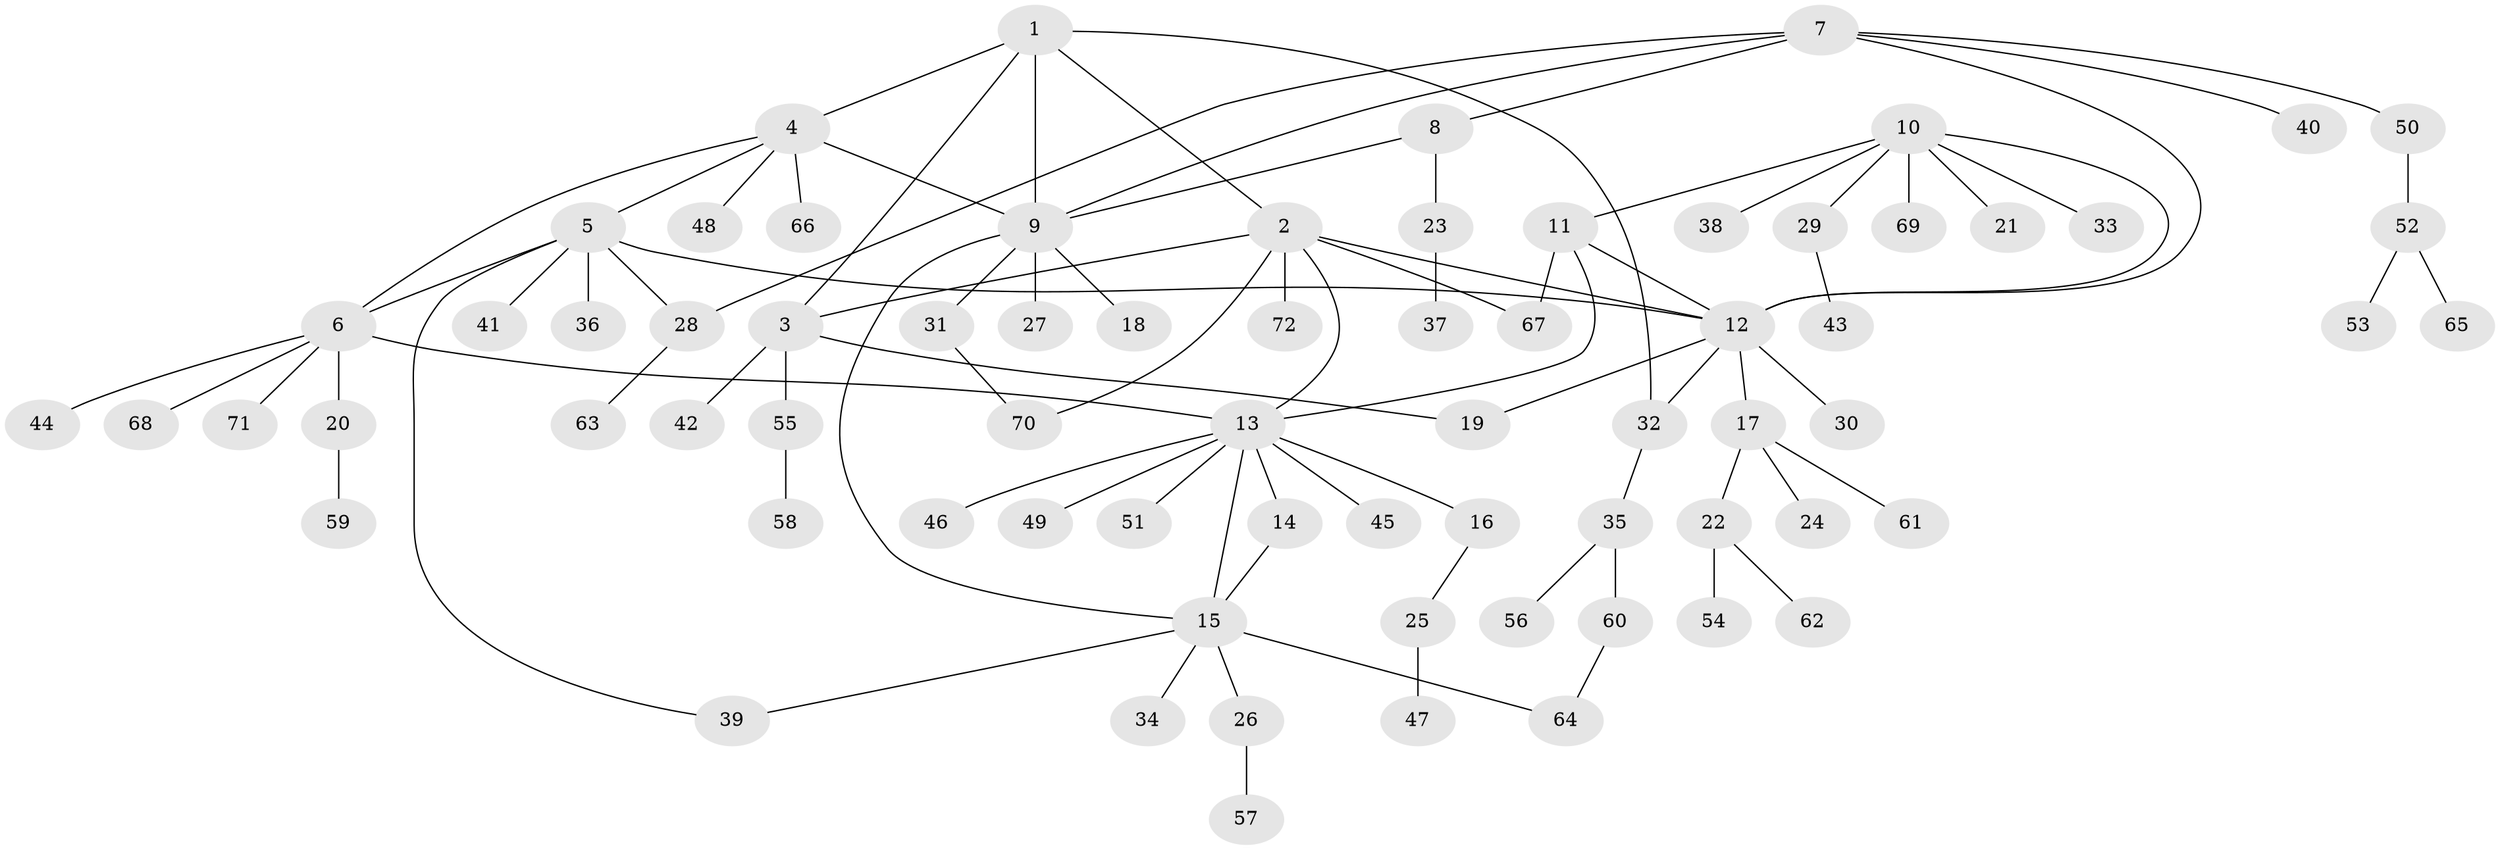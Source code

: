 // Generated by graph-tools (version 1.1) at 2025/37/03/09/25 02:37:37]
// undirected, 72 vertices, 89 edges
graph export_dot {
graph [start="1"]
  node [color=gray90,style=filled];
  1;
  2;
  3;
  4;
  5;
  6;
  7;
  8;
  9;
  10;
  11;
  12;
  13;
  14;
  15;
  16;
  17;
  18;
  19;
  20;
  21;
  22;
  23;
  24;
  25;
  26;
  27;
  28;
  29;
  30;
  31;
  32;
  33;
  34;
  35;
  36;
  37;
  38;
  39;
  40;
  41;
  42;
  43;
  44;
  45;
  46;
  47;
  48;
  49;
  50;
  51;
  52;
  53;
  54;
  55;
  56;
  57;
  58;
  59;
  60;
  61;
  62;
  63;
  64;
  65;
  66;
  67;
  68;
  69;
  70;
  71;
  72;
  1 -- 2;
  1 -- 3;
  1 -- 4;
  1 -- 9;
  1 -- 32;
  2 -- 3;
  2 -- 12;
  2 -- 13;
  2 -- 67;
  2 -- 70;
  2 -- 72;
  3 -- 19;
  3 -- 42;
  3 -- 55;
  4 -- 5;
  4 -- 6;
  4 -- 9;
  4 -- 48;
  4 -- 66;
  5 -- 6;
  5 -- 12;
  5 -- 28;
  5 -- 36;
  5 -- 39;
  5 -- 41;
  6 -- 13;
  6 -- 20;
  6 -- 44;
  6 -- 68;
  6 -- 71;
  7 -- 8;
  7 -- 9;
  7 -- 12;
  7 -- 28;
  7 -- 40;
  7 -- 50;
  8 -- 9;
  8 -- 23;
  9 -- 15;
  9 -- 18;
  9 -- 27;
  9 -- 31;
  10 -- 11;
  10 -- 12;
  10 -- 21;
  10 -- 29;
  10 -- 33;
  10 -- 38;
  10 -- 69;
  11 -- 12;
  11 -- 13;
  11 -- 67;
  12 -- 17;
  12 -- 19;
  12 -- 30;
  12 -- 32;
  13 -- 14;
  13 -- 15;
  13 -- 16;
  13 -- 45;
  13 -- 46;
  13 -- 49;
  13 -- 51;
  14 -- 15;
  15 -- 26;
  15 -- 34;
  15 -- 39;
  15 -- 64;
  16 -- 25;
  17 -- 22;
  17 -- 24;
  17 -- 61;
  20 -- 59;
  22 -- 54;
  22 -- 62;
  23 -- 37;
  25 -- 47;
  26 -- 57;
  28 -- 63;
  29 -- 43;
  31 -- 70;
  32 -- 35;
  35 -- 56;
  35 -- 60;
  50 -- 52;
  52 -- 53;
  52 -- 65;
  55 -- 58;
  60 -- 64;
}
